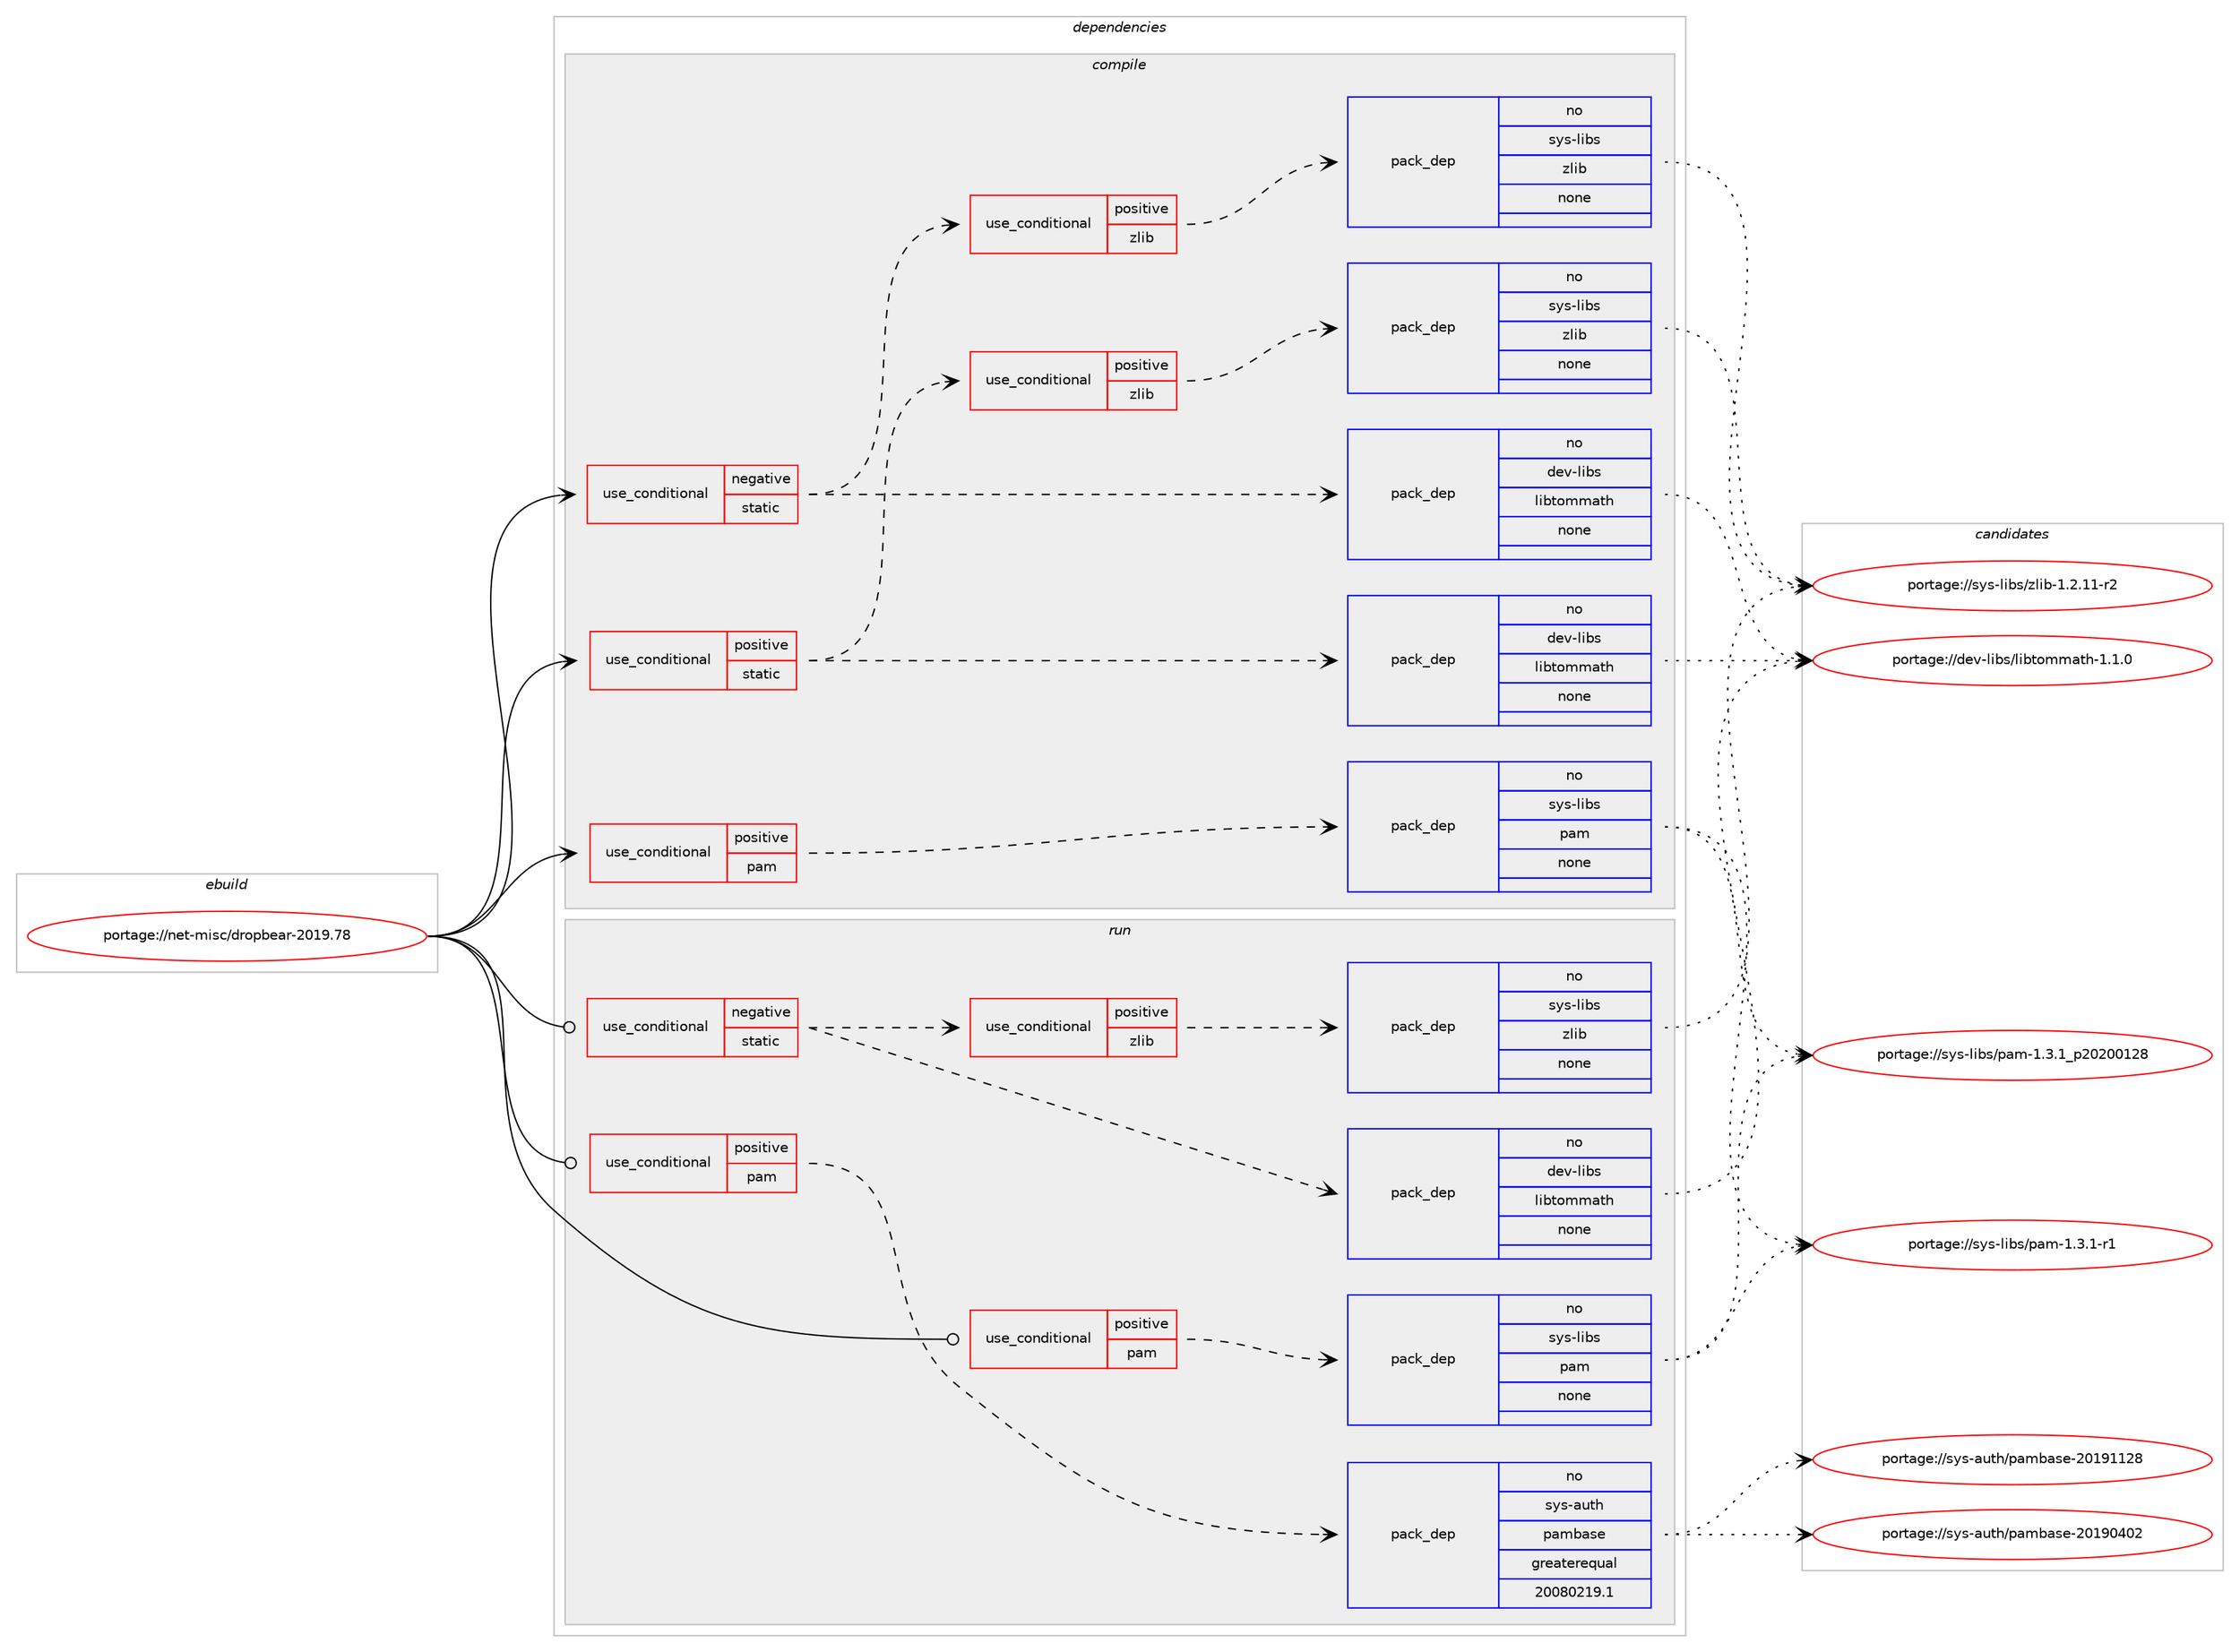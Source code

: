 digraph prolog {

# *************
# Graph options
# *************

newrank=true;
concentrate=true;
compound=true;
graph [rankdir=LR,fontname=Helvetica,fontsize=10,ranksep=1.5];#, ranksep=2.5, nodesep=0.2];
edge  [arrowhead=vee];
node  [fontname=Helvetica,fontsize=10];

# **********
# The ebuild
# **********

subgraph cluster_leftcol {
color=gray;
rank=same;
label=<<i>ebuild</i>>;
id [label="portage://net-misc/dropbear-2019.78", color=red, width=4, href="../net-misc/dropbear-2019.78.svg"];
}

# ****************
# The dependencies
# ****************

subgraph cluster_midcol {
color=gray;
label=<<i>dependencies</i>>;
subgraph cluster_compile {
fillcolor="#eeeeee";
style=filled;
label=<<i>compile</i>>;
subgraph cond26594 {
dependency127774 [label=<<TABLE BORDER="0" CELLBORDER="1" CELLSPACING="0" CELLPADDING="4"><TR><TD ROWSPAN="3" CELLPADDING="10">use_conditional</TD></TR><TR><TD>negative</TD></TR><TR><TD>static</TD></TR></TABLE>>, shape=none, color=red];
subgraph cond26595 {
dependency127775 [label=<<TABLE BORDER="0" CELLBORDER="1" CELLSPACING="0" CELLPADDING="4"><TR><TD ROWSPAN="3" CELLPADDING="10">use_conditional</TD></TR><TR><TD>positive</TD></TR><TR><TD>zlib</TD></TR></TABLE>>, shape=none, color=red];
subgraph pack99032 {
dependency127776 [label=<<TABLE BORDER="0" CELLBORDER="1" CELLSPACING="0" CELLPADDING="4" WIDTH="220"><TR><TD ROWSPAN="6" CELLPADDING="30">pack_dep</TD></TR><TR><TD WIDTH="110">no</TD></TR><TR><TD>sys-libs</TD></TR><TR><TD>zlib</TD></TR><TR><TD>none</TD></TR><TR><TD></TD></TR></TABLE>>, shape=none, color=blue];
}
dependency127775:e -> dependency127776:w [weight=20,style="dashed",arrowhead="vee"];
}
dependency127774:e -> dependency127775:w [weight=20,style="dashed",arrowhead="vee"];
subgraph pack99033 {
dependency127777 [label=<<TABLE BORDER="0" CELLBORDER="1" CELLSPACING="0" CELLPADDING="4" WIDTH="220"><TR><TD ROWSPAN="6" CELLPADDING="30">pack_dep</TD></TR><TR><TD WIDTH="110">no</TD></TR><TR><TD>dev-libs</TD></TR><TR><TD>libtommath</TD></TR><TR><TD>none</TD></TR><TR><TD></TD></TR></TABLE>>, shape=none, color=blue];
}
dependency127774:e -> dependency127777:w [weight=20,style="dashed",arrowhead="vee"];
}
id:e -> dependency127774:w [weight=20,style="solid",arrowhead="vee"];
subgraph cond26596 {
dependency127778 [label=<<TABLE BORDER="0" CELLBORDER="1" CELLSPACING="0" CELLPADDING="4"><TR><TD ROWSPAN="3" CELLPADDING="10">use_conditional</TD></TR><TR><TD>positive</TD></TR><TR><TD>pam</TD></TR></TABLE>>, shape=none, color=red];
subgraph pack99034 {
dependency127779 [label=<<TABLE BORDER="0" CELLBORDER="1" CELLSPACING="0" CELLPADDING="4" WIDTH="220"><TR><TD ROWSPAN="6" CELLPADDING="30">pack_dep</TD></TR><TR><TD WIDTH="110">no</TD></TR><TR><TD>sys-libs</TD></TR><TR><TD>pam</TD></TR><TR><TD>none</TD></TR><TR><TD></TD></TR></TABLE>>, shape=none, color=blue];
}
dependency127778:e -> dependency127779:w [weight=20,style="dashed",arrowhead="vee"];
}
id:e -> dependency127778:w [weight=20,style="solid",arrowhead="vee"];
subgraph cond26597 {
dependency127780 [label=<<TABLE BORDER="0" CELLBORDER="1" CELLSPACING="0" CELLPADDING="4"><TR><TD ROWSPAN="3" CELLPADDING="10">use_conditional</TD></TR><TR><TD>positive</TD></TR><TR><TD>static</TD></TR></TABLE>>, shape=none, color=red];
subgraph cond26598 {
dependency127781 [label=<<TABLE BORDER="0" CELLBORDER="1" CELLSPACING="0" CELLPADDING="4"><TR><TD ROWSPAN="3" CELLPADDING="10">use_conditional</TD></TR><TR><TD>positive</TD></TR><TR><TD>zlib</TD></TR></TABLE>>, shape=none, color=red];
subgraph pack99035 {
dependency127782 [label=<<TABLE BORDER="0" CELLBORDER="1" CELLSPACING="0" CELLPADDING="4" WIDTH="220"><TR><TD ROWSPAN="6" CELLPADDING="30">pack_dep</TD></TR><TR><TD WIDTH="110">no</TD></TR><TR><TD>sys-libs</TD></TR><TR><TD>zlib</TD></TR><TR><TD>none</TD></TR><TR><TD></TD></TR></TABLE>>, shape=none, color=blue];
}
dependency127781:e -> dependency127782:w [weight=20,style="dashed",arrowhead="vee"];
}
dependency127780:e -> dependency127781:w [weight=20,style="dashed",arrowhead="vee"];
subgraph pack99036 {
dependency127783 [label=<<TABLE BORDER="0" CELLBORDER="1" CELLSPACING="0" CELLPADDING="4" WIDTH="220"><TR><TD ROWSPAN="6" CELLPADDING="30">pack_dep</TD></TR><TR><TD WIDTH="110">no</TD></TR><TR><TD>dev-libs</TD></TR><TR><TD>libtommath</TD></TR><TR><TD>none</TD></TR><TR><TD></TD></TR></TABLE>>, shape=none, color=blue];
}
dependency127780:e -> dependency127783:w [weight=20,style="dashed",arrowhead="vee"];
}
id:e -> dependency127780:w [weight=20,style="solid",arrowhead="vee"];
}
subgraph cluster_compileandrun {
fillcolor="#eeeeee";
style=filled;
label=<<i>compile and run</i>>;
}
subgraph cluster_run {
fillcolor="#eeeeee";
style=filled;
label=<<i>run</i>>;
subgraph cond26599 {
dependency127784 [label=<<TABLE BORDER="0" CELLBORDER="1" CELLSPACING="0" CELLPADDING="4"><TR><TD ROWSPAN="3" CELLPADDING="10">use_conditional</TD></TR><TR><TD>negative</TD></TR><TR><TD>static</TD></TR></TABLE>>, shape=none, color=red];
subgraph cond26600 {
dependency127785 [label=<<TABLE BORDER="0" CELLBORDER="1" CELLSPACING="0" CELLPADDING="4"><TR><TD ROWSPAN="3" CELLPADDING="10">use_conditional</TD></TR><TR><TD>positive</TD></TR><TR><TD>zlib</TD></TR></TABLE>>, shape=none, color=red];
subgraph pack99037 {
dependency127786 [label=<<TABLE BORDER="0" CELLBORDER="1" CELLSPACING="0" CELLPADDING="4" WIDTH="220"><TR><TD ROWSPAN="6" CELLPADDING="30">pack_dep</TD></TR><TR><TD WIDTH="110">no</TD></TR><TR><TD>sys-libs</TD></TR><TR><TD>zlib</TD></TR><TR><TD>none</TD></TR><TR><TD></TD></TR></TABLE>>, shape=none, color=blue];
}
dependency127785:e -> dependency127786:w [weight=20,style="dashed",arrowhead="vee"];
}
dependency127784:e -> dependency127785:w [weight=20,style="dashed",arrowhead="vee"];
subgraph pack99038 {
dependency127787 [label=<<TABLE BORDER="0" CELLBORDER="1" CELLSPACING="0" CELLPADDING="4" WIDTH="220"><TR><TD ROWSPAN="6" CELLPADDING="30">pack_dep</TD></TR><TR><TD WIDTH="110">no</TD></TR><TR><TD>dev-libs</TD></TR><TR><TD>libtommath</TD></TR><TR><TD>none</TD></TR><TR><TD></TD></TR></TABLE>>, shape=none, color=blue];
}
dependency127784:e -> dependency127787:w [weight=20,style="dashed",arrowhead="vee"];
}
id:e -> dependency127784:w [weight=20,style="solid",arrowhead="odot"];
subgraph cond26601 {
dependency127788 [label=<<TABLE BORDER="0" CELLBORDER="1" CELLSPACING="0" CELLPADDING="4"><TR><TD ROWSPAN="3" CELLPADDING="10">use_conditional</TD></TR><TR><TD>positive</TD></TR><TR><TD>pam</TD></TR></TABLE>>, shape=none, color=red];
subgraph pack99039 {
dependency127789 [label=<<TABLE BORDER="0" CELLBORDER="1" CELLSPACING="0" CELLPADDING="4" WIDTH="220"><TR><TD ROWSPAN="6" CELLPADDING="30">pack_dep</TD></TR><TR><TD WIDTH="110">no</TD></TR><TR><TD>sys-auth</TD></TR><TR><TD>pambase</TD></TR><TR><TD>greaterequal</TD></TR><TR><TD>20080219.1</TD></TR></TABLE>>, shape=none, color=blue];
}
dependency127788:e -> dependency127789:w [weight=20,style="dashed",arrowhead="vee"];
}
id:e -> dependency127788:w [weight=20,style="solid",arrowhead="odot"];
subgraph cond26602 {
dependency127790 [label=<<TABLE BORDER="0" CELLBORDER="1" CELLSPACING="0" CELLPADDING="4"><TR><TD ROWSPAN="3" CELLPADDING="10">use_conditional</TD></TR><TR><TD>positive</TD></TR><TR><TD>pam</TD></TR></TABLE>>, shape=none, color=red];
subgraph pack99040 {
dependency127791 [label=<<TABLE BORDER="0" CELLBORDER="1" CELLSPACING="0" CELLPADDING="4" WIDTH="220"><TR><TD ROWSPAN="6" CELLPADDING="30">pack_dep</TD></TR><TR><TD WIDTH="110">no</TD></TR><TR><TD>sys-libs</TD></TR><TR><TD>pam</TD></TR><TR><TD>none</TD></TR><TR><TD></TD></TR></TABLE>>, shape=none, color=blue];
}
dependency127790:e -> dependency127791:w [weight=20,style="dashed",arrowhead="vee"];
}
id:e -> dependency127790:w [weight=20,style="solid",arrowhead="odot"];
}
}

# **************
# The candidates
# **************

subgraph cluster_choices {
rank=same;
color=gray;
label=<<i>candidates</i>>;

subgraph choice99032 {
color=black;
nodesep=1;
choice11512111545108105981154712210810598454946504649494511450 [label="portage://sys-libs/zlib-1.2.11-r2", color=red, width=4,href="../sys-libs/zlib-1.2.11-r2.svg"];
dependency127776:e -> choice11512111545108105981154712210810598454946504649494511450:w [style=dotted,weight="100"];
}
subgraph choice99033 {
color=black;
nodesep=1;
choice1001011184510810598115471081059811611110910997116104454946494648 [label="portage://dev-libs/libtommath-1.1.0", color=red, width=4,href="../dev-libs/libtommath-1.1.0.svg"];
dependency127777:e -> choice1001011184510810598115471081059811611110910997116104454946494648:w [style=dotted,weight="100"];
}
subgraph choice99034 {
color=black;
nodesep=1;
choice11512111545108105981154711297109454946514649951125048504848495056 [label="portage://sys-libs/pam-1.3.1_p20200128", color=red, width=4,href="../sys-libs/pam-1.3.1_p20200128.svg"];
choice115121115451081059811547112971094549465146494511449 [label="portage://sys-libs/pam-1.3.1-r1", color=red, width=4,href="../sys-libs/pam-1.3.1-r1.svg"];
dependency127779:e -> choice11512111545108105981154711297109454946514649951125048504848495056:w [style=dotted,weight="100"];
dependency127779:e -> choice115121115451081059811547112971094549465146494511449:w [style=dotted,weight="100"];
}
subgraph choice99035 {
color=black;
nodesep=1;
choice11512111545108105981154712210810598454946504649494511450 [label="portage://sys-libs/zlib-1.2.11-r2", color=red, width=4,href="../sys-libs/zlib-1.2.11-r2.svg"];
dependency127782:e -> choice11512111545108105981154712210810598454946504649494511450:w [style=dotted,weight="100"];
}
subgraph choice99036 {
color=black;
nodesep=1;
choice1001011184510810598115471081059811611110910997116104454946494648 [label="portage://dev-libs/libtommath-1.1.0", color=red, width=4,href="../dev-libs/libtommath-1.1.0.svg"];
dependency127783:e -> choice1001011184510810598115471081059811611110910997116104454946494648:w [style=dotted,weight="100"];
}
subgraph choice99037 {
color=black;
nodesep=1;
choice11512111545108105981154712210810598454946504649494511450 [label="portage://sys-libs/zlib-1.2.11-r2", color=red, width=4,href="../sys-libs/zlib-1.2.11-r2.svg"];
dependency127786:e -> choice11512111545108105981154712210810598454946504649494511450:w [style=dotted,weight="100"];
}
subgraph choice99038 {
color=black;
nodesep=1;
choice1001011184510810598115471081059811611110910997116104454946494648 [label="portage://dev-libs/libtommath-1.1.0", color=red, width=4,href="../dev-libs/libtommath-1.1.0.svg"];
dependency127787:e -> choice1001011184510810598115471081059811611110910997116104454946494648:w [style=dotted,weight="100"];
}
subgraph choice99039 {
color=black;
nodesep=1;
choice115121115459711711610447112971099897115101455048495749495056 [label="portage://sys-auth/pambase-20191128", color=red, width=4,href="../sys-auth/pambase-20191128.svg"];
choice115121115459711711610447112971099897115101455048495748524850 [label="portage://sys-auth/pambase-20190402", color=red, width=4,href="../sys-auth/pambase-20190402.svg"];
dependency127789:e -> choice115121115459711711610447112971099897115101455048495749495056:w [style=dotted,weight="100"];
dependency127789:e -> choice115121115459711711610447112971099897115101455048495748524850:w [style=dotted,weight="100"];
}
subgraph choice99040 {
color=black;
nodesep=1;
choice11512111545108105981154711297109454946514649951125048504848495056 [label="portage://sys-libs/pam-1.3.1_p20200128", color=red, width=4,href="../sys-libs/pam-1.3.1_p20200128.svg"];
choice115121115451081059811547112971094549465146494511449 [label="portage://sys-libs/pam-1.3.1-r1", color=red, width=4,href="../sys-libs/pam-1.3.1-r1.svg"];
dependency127791:e -> choice11512111545108105981154711297109454946514649951125048504848495056:w [style=dotted,weight="100"];
dependency127791:e -> choice115121115451081059811547112971094549465146494511449:w [style=dotted,weight="100"];
}
}

}
